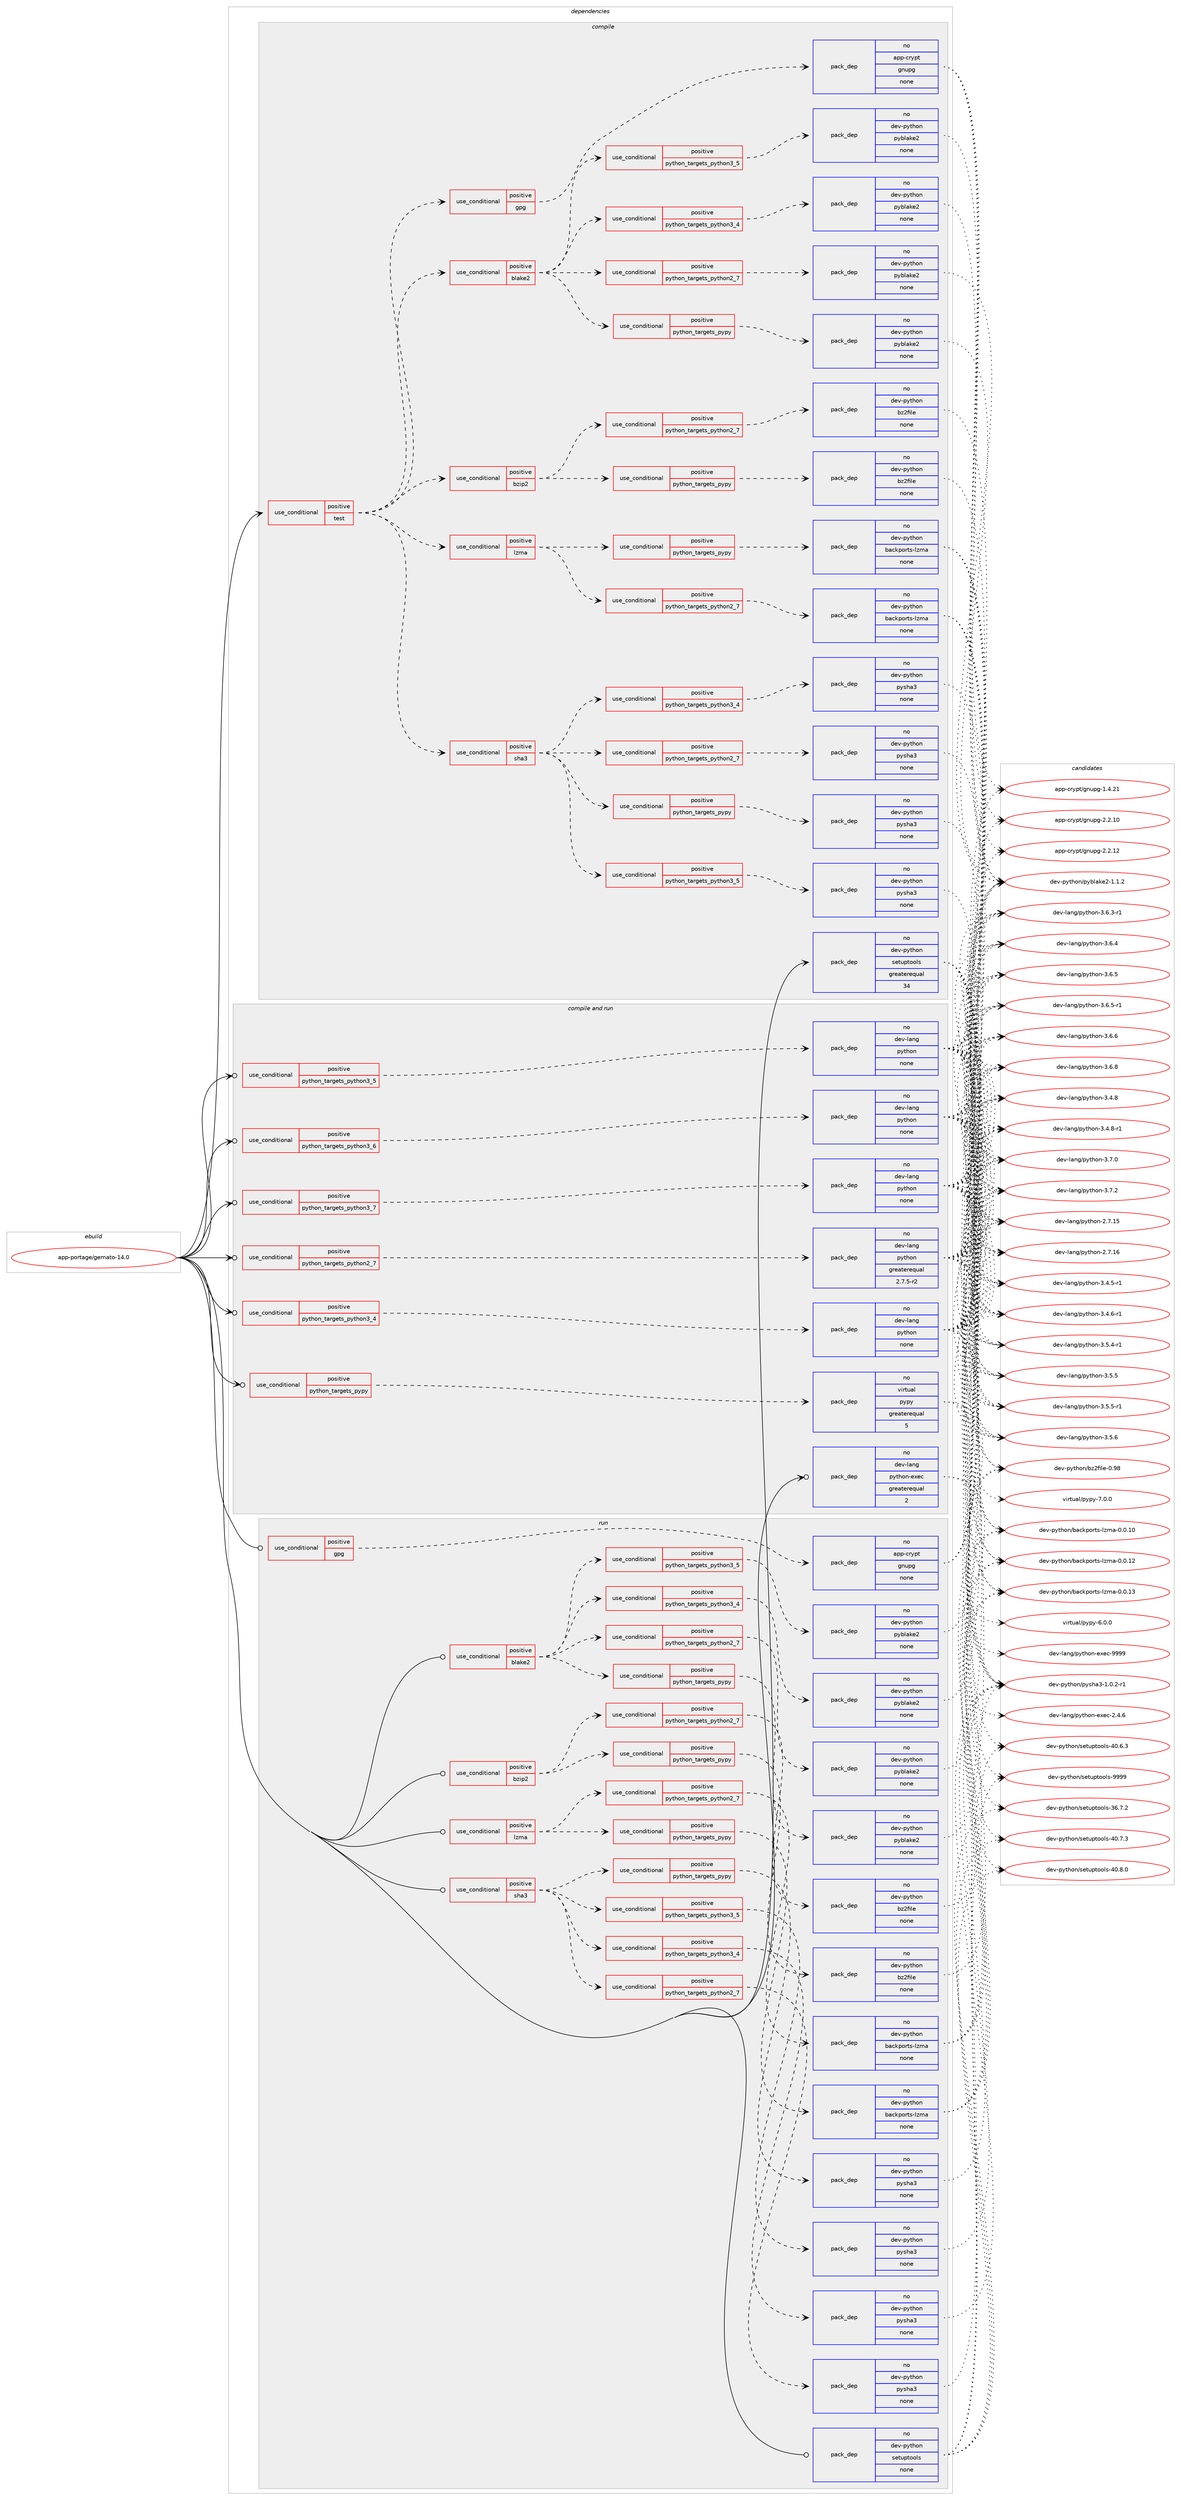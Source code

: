 digraph prolog {

# *************
# Graph options
# *************

newrank=true;
concentrate=true;
compound=true;
graph [rankdir=LR,fontname=Helvetica,fontsize=10,ranksep=1.5];#, ranksep=2.5, nodesep=0.2];
edge  [arrowhead=vee];
node  [fontname=Helvetica,fontsize=10];

# **********
# The ebuild
# **********

subgraph cluster_leftcol {
color=gray;
rank=same;
label=<<i>ebuild</i>>;
id [label="app-portage/gemato-14.0", color=red, width=4, href="../app-portage/gemato-14.0.svg"];
}

# ****************
# The dependencies
# ****************

subgraph cluster_midcol {
color=gray;
label=<<i>dependencies</i>>;
subgraph cluster_compile {
fillcolor="#eeeeee";
style=filled;
label=<<i>compile</i>>;
subgraph cond354696 {
dependency1305575 [label=<<TABLE BORDER="0" CELLBORDER="1" CELLSPACING="0" CELLPADDING="4"><TR><TD ROWSPAN="3" CELLPADDING="10">use_conditional</TD></TR><TR><TD>positive</TD></TR><TR><TD>test</TD></TR></TABLE>>, shape=none, color=red];
subgraph cond354697 {
dependency1305576 [label=<<TABLE BORDER="0" CELLBORDER="1" CELLSPACING="0" CELLPADDING="4"><TR><TD ROWSPAN="3" CELLPADDING="10">use_conditional</TD></TR><TR><TD>positive</TD></TR><TR><TD>blake2</TD></TR></TABLE>>, shape=none, color=red];
subgraph cond354698 {
dependency1305577 [label=<<TABLE BORDER="0" CELLBORDER="1" CELLSPACING="0" CELLPADDING="4"><TR><TD ROWSPAN="3" CELLPADDING="10">use_conditional</TD></TR><TR><TD>positive</TD></TR><TR><TD>python_targets_pypy</TD></TR></TABLE>>, shape=none, color=red];
subgraph pack930495 {
dependency1305578 [label=<<TABLE BORDER="0" CELLBORDER="1" CELLSPACING="0" CELLPADDING="4" WIDTH="220"><TR><TD ROWSPAN="6" CELLPADDING="30">pack_dep</TD></TR><TR><TD WIDTH="110">no</TD></TR><TR><TD>dev-python</TD></TR><TR><TD>pyblake2</TD></TR><TR><TD>none</TD></TR><TR><TD></TD></TR></TABLE>>, shape=none, color=blue];
}
dependency1305577:e -> dependency1305578:w [weight=20,style="dashed",arrowhead="vee"];
}
dependency1305576:e -> dependency1305577:w [weight=20,style="dashed",arrowhead="vee"];
subgraph cond354699 {
dependency1305579 [label=<<TABLE BORDER="0" CELLBORDER="1" CELLSPACING="0" CELLPADDING="4"><TR><TD ROWSPAN="3" CELLPADDING="10">use_conditional</TD></TR><TR><TD>positive</TD></TR><TR><TD>python_targets_python2_7</TD></TR></TABLE>>, shape=none, color=red];
subgraph pack930496 {
dependency1305580 [label=<<TABLE BORDER="0" CELLBORDER="1" CELLSPACING="0" CELLPADDING="4" WIDTH="220"><TR><TD ROWSPAN="6" CELLPADDING="30">pack_dep</TD></TR><TR><TD WIDTH="110">no</TD></TR><TR><TD>dev-python</TD></TR><TR><TD>pyblake2</TD></TR><TR><TD>none</TD></TR><TR><TD></TD></TR></TABLE>>, shape=none, color=blue];
}
dependency1305579:e -> dependency1305580:w [weight=20,style="dashed",arrowhead="vee"];
}
dependency1305576:e -> dependency1305579:w [weight=20,style="dashed",arrowhead="vee"];
subgraph cond354700 {
dependency1305581 [label=<<TABLE BORDER="0" CELLBORDER="1" CELLSPACING="0" CELLPADDING="4"><TR><TD ROWSPAN="3" CELLPADDING="10">use_conditional</TD></TR><TR><TD>positive</TD></TR><TR><TD>python_targets_python3_4</TD></TR></TABLE>>, shape=none, color=red];
subgraph pack930497 {
dependency1305582 [label=<<TABLE BORDER="0" CELLBORDER="1" CELLSPACING="0" CELLPADDING="4" WIDTH="220"><TR><TD ROWSPAN="6" CELLPADDING="30">pack_dep</TD></TR><TR><TD WIDTH="110">no</TD></TR><TR><TD>dev-python</TD></TR><TR><TD>pyblake2</TD></TR><TR><TD>none</TD></TR><TR><TD></TD></TR></TABLE>>, shape=none, color=blue];
}
dependency1305581:e -> dependency1305582:w [weight=20,style="dashed",arrowhead="vee"];
}
dependency1305576:e -> dependency1305581:w [weight=20,style="dashed",arrowhead="vee"];
subgraph cond354701 {
dependency1305583 [label=<<TABLE BORDER="0" CELLBORDER="1" CELLSPACING="0" CELLPADDING="4"><TR><TD ROWSPAN="3" CELLPADDING="10">use_conditional</TD></TR><TR><TD>positive</TD></TR><TR><TD>python_targets_python3_5</TD></TR></TABLE>>, shape=none, color=red];
subgraph pack930498 {
dependency1305584 [label=<<TABLE BORDER="0" CELLBORDER="1" CELLSPACING="0" CELLPADDING="4" WIDTH="220"><TR><TD ROWSPAN="6" CELLPADDING="30">pack_dep</TD></TR><TR><TD WIDTH="110">no</TD></TR><TR><TD>dev-python</TD></TR><TR><TD>pyblake2</TD></TR><TR><TD>none</TD></TR><TR><TD></TD></TR></TABLE>>, shape=none, color=blue];
}
dependency1305583:e -> dependency1305584:w [weight=20,style="dashed",arrowhead="vee"];
}
dependency1305576:e -> dependency1305583:w [weight=20,style="dashed",arrowhead="vee"];
}
dependency1305575:e -> dependency1305576:w [weight=20,style="dashed",arrowhead="vee"];
subgraph cond354702 {
dependency1305585 [label=<<TABLE BORDER="0" CELLBORDER="1" CELLSPACING="0" CELLPADDING="4"><TR><TD ROWSPAN="3" CELLPADDING="10">use_conditional</TD></TR><TR><TD>positive</TD></TR><TR><TD>bzip2</TD></TR></TABLE>>, shape=none, color=red];
subgraph cond354703 {
dependency1305586 [label=<<TABLE BORDER="0" CELLBORDER="1" CELLSPACING="0" CELLPADDING="4"><TR><TD ROWSPAN="3" CELLPADDING="10">use_conditional</TD></TR><TR><TD>positive</TD></TR><TR><TD>python_targets_pypy</TD></TR></TABLE>>, shape=none, color=red];
subgraph pack930499 {
dependency1305587 [label=<<TABLE BORDER="0" CELLBORDER="1" CELLSPACING="0" CELLPADDING="4" WIDTH="220"><TR><TD ROWSPAN="6" CELLPADDING="30">pack_dep</TD></TR><TR><TD WIDTH="110">no</TD></TR><TR><TD>dev-python</TD></TR><TR><TD>bz2file</TD></TR><TR><TD>none</TD></TR><TR><TD></TD></TR></TABLE>>, shape=none, color=blue];
}
dependency1305586:e -> dependency1305587:w [weight=20,style="dashed",arrowhead="vee"];
}
dependency1305585:e -> dependency1305586:w [weight=20,style="dashed",arrowhead="vee"];
subgraph cond354704 {
dependency1305588 [label=<<TABLE BORDER="0" CELLBORDER="1" CELLSPACING="0" CELLPADDING="4"><TR><TD ROWSPAN="3" CELLPADDING="10">use_conditional</TD></TR><TR><TD>positive</TD></TR><TR><TD>python_targets_python2_7</TD></TR></TABLE>>, shape=none, color=red];
subgraph pack930500 {
dependency1305589 [label=<<TABLE BORDER="0" CELLBORDER="1" CELLSPACING="0" CELLPADDING="4" WIDTH="220"><TR><TD ROWSPAN="6" CELLPADDING="30">pack_dep</TD></TR><TR><TD WIDTH="110">no</TD></TR><TR><TD>dev-python</TD></TR><TR><TD>bz2file</TD></TR><TR><TD>none</TD></TR><TR><TD></TD></TR></TABLE>>, shape=none, color=blue];
}
dependency1305588:e -> dependency1305589:w [weight=20,style="dashed",arrowhead="vee"];
}
dependency1305585:e -> dependency1305588:w [weight=20,style="dashed",arrowhead="vee"];
}
dependency1305575:e -> dependency1305585:w [weight=20,style="dashed",arrowhead="vee"];
subgraph cond354705 {
dependency1305590 [label=<<TABLE BORDER="0" CELLBORDER="1" CELLSPACING="0" CELLPADDING="4"><TR><TD ROWSPAN="3" CELLPADDING="10">use_conditional</TD></TR><TR><TD>positive</TD></TR><TR><TD>gpg</TD></TR></TABLE>>, shape=none, color=red];
subgraph pack930501 {
dependency1305591 [label=<<TABLE BORDER="0" CELLBORDER="1" CELLSPACING="0" CELLPADDING="4" WIDTH="220"><TR><TD ROWSPAN="6" CELLPADDING="30">pack_dep</TD></TR><TR><TD WIDTH="110">no</TD></TR><TR><TD>app-crypt</TD></TR><TR><TD>gnupg</TD></TR><TR><TD>none</TD></TR><TR><TD></TD></TR></TABLE>>, shape=none, color=blue];
}
dependency1305590:e -> dependency1305591:w [weight=20,style="dashed",arrowhead="vee"];
}
dependency1305575:e -> dependency1305590:w [weight=20,style="dashed",arrowhead="vee"];
subgraph cond354706 {
dependency1305592 [label=<<TABLE BORDER="0" CELLBORDER="1" CELLSPACING="0" CELLPADDING="4"><TR><TD ROWSPAN="3" CELLPADDING="10">use_conditional</TD></TR><TR><TD>positive</TD></TR><TR><TD>lzma</TD></TR></TABLE>>, shape=none, color=red];
subgraph cond354707 {
dependency1305593 [label=<<TABLE BORDER="0" CELLBORDER="1" CELLSPACING="0" CELLPADDING="4"><TR><TD ROWSPAN="3" CELLPADDING="10">use_conditional</TD></TR><TR><TD>positive</TD></TR><TR><TD>python_targets_pypy</TD></TR></TABLE>>, shape=none, color=red];
subgraph pack930502 {
dependency1305594 [label=<<TABLE BORDER="0" CELLBORDER="1" CELLSPACING="0" CELLPADDING="4" WIDTH="220"><TR><TD ROWSPAN="6" CELLPADDING="30">pack_dep</TD></TR><TR><TD WIDTH="110">no</TD></TR><TR><TD>dev-python</TD></TR><TR><TD>backports-lzma</TD></TR><TR><TD>none</TD></TR><TR><TD></TD></TR></TABLE>>, shape=none, color=blue];
}
dependency1305593:e -> dependency1305594:w [weight=20,style="dashed",arrowhead="vee"];
}
dependency1305592:e -> dependency1305593:w [weight=20,style="dashed",arrowhead="vee"];
subgraph cond354708 {
dependency1305595 [label=<<TABLE BORDER="0" CELLBORDER="1" CELLSPACING="0" CELLPADDING="4"><TR><TD ROWSPAN="3" CELLPADDING="10">use_conditional</TD></TR><TR><TD>positive</TD></TR><TR><TD>python_targets_python2_7</TD></TR></TABLE>>, shape=none, color=red];
subgraph pack930503 {
dependency1305596 [label=<<TABLE BORDER="0" CELLBORDER="1" CELLSPACING="0" CELLPADDING="4" WIDTH="220"><TR><TD ROWSPAN="6" CELLPADDING="30">pack_dep</TD></TR><TR><TD WIDTH="110">no</TD></TR><TR><TD>dev-python</TD></TR><TR><TD>backports-lzma</TD></TR><TR><TD>none</TD></TR><TR><TD></TD></TR></TABLE>>, shape=none, color=blue];
}
dependency1305595:e -> dependency1305596:w [weight=20,style="dashed",arrowhead="vee"];
}
dependency1305592:e -> dependency1305595:w [weight=20,style="dashed",arrowhead="vee"];
}
dependency1305575:e -> dependency1305592:w [weight=20,style="dashed",arrowhead="vee"];
subgraph cond354709 {
dependency1305597 [label=<<TABLE BORDER="0" CELLBORDER="1" CELLSPACING="0" CELLPADDING="4"><TR><TD ROWSPAN="3" CELLPADDING="10">use_conditional</TD></TR><TR><TD>positive</TD></TR><TR><TD>sha3</TD></TR></TABLE>>, shape=none, color=red];
subgraph cond354710 {
dependency1305598 [label=<<TABLE BORDER="0" CELLBORDER="1" CELLSPACING="0" CELLPADDING="4"><TR><TD ROWSPAN="3" CELLPADDING="10">use_conditional</TD></TR><TR><TD>positive</TD></TR><TR><TD>python_targets_pypy</TD></TR></TABLE>>, shape=none, color=red];
subgraph pack930504 {
dependency1305599 [label=<<TABLE BORDER="0" CELLBORDER="1" CELLSPACING="0" CELLPADDING="4" WIDTH="220"><TR><TD ROWSPAN="6" CELLPADDING="30">pack_dep</TD></TR><TR><TD WIDTH="110">no</TD></TR><TR><TD>dev-python</TD></TR><TR><TD>pysha3</TD></TR><TR><TD>none</TD></TR><TR><TD></TD></TR></TABLE>>, shape=none, color=blue];
}
dependency1305598:e -> dependency1305599:w [weight=20,style="dashed",arrowhead="vee"];
}
dependency1305597:e -> dependency1305598:w [weight=20,style="dashed",arrowhead="vee"];
subgraph cond354711 {
dependency1305600 [label=<<TABLE BORDER="0" CELLBORDER="1" CELLSPACING="0" CELLPADDING="4"><TR><TD ROWSPAN="3" CELLPADDING="10">use_conditional</TD></TR><TR><TD>positive</TD></TR><TR><TD>python_targets_python2_7</TD></TR></TABLE>>, shape=none, color=red];
subgraph pack930505 {
dependency1305601 [label=<<TABLE BORDER="0" CELLBORDER="1" CELLSPACING="0" CELLPADDING="4" WIDTH="220"><TR><TD ROWSPAN="6" CELLPADDING="30">pack_dep</TD></TR><TR><TD WIDTH="110">no</TD></TR><TR><TD>dev-python</TD></TR><TR><TD>pysha3</TD></TR><TR><TD>none</TD></TR><TR><TD></TD></TR></TABLE>>, shape=none, color=blue];
}
dependency1305600:e -> dependency1305601:w [weight=20,style="dashed",arrowhead="vee"];
}
dependency1305597:e -> dependency1305600:w [weight=20,style="dashed",arrowhead="vee"];
subgraph cond354712 {
dependency1305602 [label=<<TABLE BORDER="0" CELLBORDER="1" CELLSPACING="0" CELLPADDING="4"><TR><TD ROWSPAN="3" CELLPADDING="10">use_conditional</TD></TR><TR><TD>positive</TD></TR><TR><TD>python_targets_python3_4</TD></TR></TABLE>>, shape=none, color=red];
subgraph pack930506 {
dependency1305603 [label=<<TABLE BORDER="0" CELLBORDER="1" CELLSPACING="0" CELLPADDING="4" WIDTH="220"><TR><TD ROWSPAN="6" CELLPADDING="30">pack_dep</TD></TR><TR><TD WIDTH="110">no</TD></TR><TR><TD>dev-python</TD></TR><TR><TD>pysha3</TD></TR><TR><TD>none</TD></TR><TR><TD></TD></TR></TABLE>>, shape=none, color=blue];
}
dependency1305602:e -> dependency1305603:w [weight=20,style="dashed",arrowhead="vee"];
}
dependency1305597:e -> dependency1305602:w [weight=20,style="dashed",arrowhead="vee"];
subgraph cond354713 {
dependency1305604 [label=<<TABLE BORDER="0" CELLBORDER="1" CELLSPACING="0" CELLPADDING="4"><TR><TD ROWSPAN="3" CELLPADDING="10">use_conditional</TD></TR><TR><TD>positive</TD></TR><TR><TD>python_targets_python3_5</TD></TR></TABLE>>, shape=none, color=red];
subgraph pack930507 {
dependency1305605 [label=<<TABLE BORDER="0" CELLBORDER="1" CELLSPACING="0" CELLPADDING="4" WIDTH="220"><TR><TD ROWSPAN="6" CELLPADDING="30">pack_dep</TD></TR><TR><TD WIDTH="110">no</TD></TR><TR><TD>dev-python</TD></TR><TR><TD>pysha3</TD></TR><TR><TD>none</TD></TR><TR><TD></TD></TR></TABLE>>, shape=none, color=blue];
}
dependency1305604:e -> dependency1305605:w [weight=20,style="dashed",arrowhead="vee"];
}
dependency1305597:e -> dependency1305604:w [weight=20,style="dashed",arrowhead="vee"];
}
dependency1305575:e -> dependency1305597:w [weight=20,style="dashed",arrowhead="vee"];
}
id:e -> dependency1305575:w [weight=20,style="solid",arrowhead="vee"];
subgraph pack930508 {
dependency1305606 [label=<<TABLE BORDER="0" CELLBORDER="1" CELLSPACING="0" CELLPADDING="4" WIDTH="220"><TR><TD ROWSPAN="6" CELLPADDING="30">pack_dep</TD></TR><TR><TD WIDTH="110">no</TD></TR><TR><TD>dev-python</TD></TR><TR><TD>setuptools</TD></TR><TR><TD>greaterequal</TD></TR><TR><TD>34</TD></TR></TABLE>>, shape=none, color=blue];
}
id:e -> dependency1305606:w [weight=20,style="solid",arrowhead="vee"];
}
subgraph cluster_compileandrun {
fillcolor="#eeeeee";
style=filled;
label=<<i>compile and run</i>>;
subgraph cond354714 {
dependency1305607 [label=<<TABLE BORDER="0" CELLBORDER="1" CELLSPACING="0" CELLPADDING="4"><TR><TD ROWSPAN="3" CELLPADDING="10">use_conditional</TD></TR><TR><TD>positive</TD></TR><TR><TD>python_targets_pypy</TD></TR></TABLE>>, shape=none, color=red];
subgraph pack930509 {
dependency1305608 [label=<<TABLE BORDER="0" CELLBORDER="1" CELLSPACING="0" CELLPADDING="4" WIDTH="220"><TR><TD ROWSPAN="6" CELLPADDING="30">pack_dep</TD></TR><TR><TD WIDTH="110">no</TD></TR><TR><TD>virtual</TD></TR><TR><TD>pypy</TD></TR><TR><TD>greaterequal</TD></TR><TR><TD>5</TD></TR></TABLE>>, shape=none, color=blue];
}
dependency1305607:e -> dependency1305608:w [weight=20,style="dashed",arrowhead="vee"];
}
id:e -> dependency1305607:w [weight=20,style="solid",arrowhead="odotvee"];
subgraph cond354715 {
dependency1305609 [label=<<TABLE BORDER="0" CELLBORDER="1" CELLSPACING="0" CELLPADDING="4"><TR><TD ROWSPAN="3" CELLPADDING="10">use_conditional</TD></TR><TR><TD>positive</TD></TR><TR><TD>python_targets_python2_7</TD></TR></TABLE>>, shape=none, color=red];
subgraph pack930510 {
dependency1305610 [label=<<TABLE BORDER="0" CELLBORDER="1" CELLSPACING="0" CELLPADDING="4" WIDTH="220"><TR><TD ROWSPAN="6" CELLPADDING="30">pack_dep</TD></TR><TR><TD WIDTH="110">no</TD></TR><TR><TD>dev-lang</TD></TR><TR><TD>python</TD></TR><TR><TD>greaterequal</TD></TR><TR><TD>2.7.5-r2</TD></TR></TABLE>>, shape=none, color=blue];
}
dependency1305609:e -> dependency1305610:w [weight=20,style="dashed",arrowhead="vee"];
}
id:e -> dependency1305609:w [weight=20,style="solid",arrowhead="odotvee"];
subgraph cond354716 {
dependency1305611 [label=<<TABLE BORDER="0" CELLBORDER="1" CELLSPACING="0" CELLPADDING="4"><TR><TD ROWSPAN="3" CELLPADDING="10">use_conditional</TD></TR><TR><TD>positive</TD></TR><TR><TD>python_targets_python3_4</TD></TR></TABLE>>, shape=none, color=red];
subgraph pack930511 {
dependency1305612 [label=<<TABLE BORDER="0" CELLBORDER="1" CELLSPACING="0" CELLPADDING="4" WIDTH="220"><TR><TD ROWSPAN="6" CELLPADDING="30">pack_dep</TD></TR><TR><TD WIDTH="110">no</TD></TR><TR><TD>dev-lang</TD></TR><TR><TD>python</TD></TR><TR><TD>none</TD></TR><TR><TD></TD></TR></TABLE>>, shape=none, color=blue];
}
dependency1305611:e -> dependency1305612:w [weight=20,style="dashed",arrowhead="vee"];
}
id:e -> dependency1305611:w [weight=20,style="solid",arrowhead="odotvee"];
subgraph cond354717 {
dependency1305613 [label=<<TABLE BORDER="0" CELLBORDER="1" CELLSPACING="0" CELLPADDING="4"><TR><TD ROWSPAN="3" CELLPADDING="10">use_conditional</TD></TR><TR><TD>positive</TD></TR><TR><TD>python_targets_python3_5</TD></TR></TABLE>>, shape=none, color=red];
subgraph pack930512 {
dependency1305614 [label=<<TABLE BORDER="0" CELLBORDER="1" CELLSPACING="0" CELLPADDING="4" WIDTH="220"><TR><TD ROWSPAN="6" CELLPADDING="30">pack_dep</TD></TR><TR><TD WIDTH="110">no</TD></TR><TR><TD>dev-lang</TD></TR><TR><TD>python</TD></TR><TR><TD>none</TD></TR><TR><TD></TD></TR></TABLE>>, shape=none, color=blue];
}
dependency1305613:e -> dependency1305614:w [weight=20,style="dashed",arrowhead="vee"];
}
id:e -> dependency1305613:w [weight=20,style="solid",arrowhead="odotvee"];
subgraph cond354718 {
dependency1305615 [label=<<TABLE BORDER="0" CELLBORDER="1" CELLSPACING="0" CELLPADDING="4"><TR><TD ROWSPAN="3" CELLPADDING="10">use_conditional</TD></TR><TR><TD>positive</TD></TR><TR><TD>python_targets_python3_6</TD></TR></TABLE>>, shape=none, color=red];
subgraph pack930513 {
dependency1305616 [label=<<TABLE BORDER="0" CELLBORDER="1" CELLSPACING="0" CELLPADDING="4" WIDTH="220"><TR><TD ROWSPAN="6" CELLPADDING="30">pack_dep</TD></TR><TR><TD WIDTH="110">no</TD></TR><TR><TD>dev-lang</TD></TR><TR><TD>python</TD></TR><TR><TD>none</TD></TR><TR><TD></TD></TR></TABLE>>, shape=none, color=blue];
}
dependency1305615:e -> dependency1305616:w [weight=20,style="dashed",arrowhead="vee"];
}
id:e -> dependency1305615:w [weight=20,style="solid",arrowhead="odotvee"];
subgraph cond354719 {
dependency1305617 [label=<<TABLE BORDER="0" CELLBORDER="1" CELLSPACING="0" CELLPADDING="4"><TR><TD ROWSPAN="3" CELLPADDING="10">use_conditional</TD></TR><TR><TD>positive</TD></TR><TR><TD>python_targets_python3_7</TD></TR></TABLE>>, shape=none, color=red];
subgraph pack930514 {
dependency1305618 [label=<<TABLE BORDER="0" CELLBORDER="1" CELLSPACING="0" CELLPADDING="4" WIDTH="220"><TR><TD ROWSPAN="6" CELLPADDING="30">pack_dep</TD></TR><TR><TD WIDTH="110">no</TD></TR><TR><TD>dev-lang</TD></TR><TR><TD>python</TD></TR><TR><TD>none</TD></TR><TR><TD></TD></TR></TABLE>>, shape=none, color=blue];
}
dependency1305617:e -> dependency1305618:w [weight=20,style="dashed",arrowhead="vee"];
}
id:e -> dependency1305617:w [weight=20,style="solid",arrowhead="odotvee"];
subgraph pack930515 {
dependency1305619 [label=<<TABLE BORDER="0" CELLBORDER="1" CELLSPACING="0" CELLPADDING="4" WIDTH="220"><TR><TD ROWSPAN="6" CELLPADDING="30">pack_dep</TD></TR><TR><TD WIDTH="110">no</TD></TR><TR><TD>dev-lang</TD></TR><TR><TD>python-exec</TD></TR><TR><TD>greaterequal</TD></TR><TR><TD>2</TD></TR></TABLE>>, shape=none, color=blue];
}
id:e -> dependency1305619:w [weight=20,style="solid",arrowhead="odotvee"];
}
subgraph cluster_run {
fillcolor="#eeeeee";
style=filled;
label=<<i>run</i>>;
subgraph cond354720 {
dependency1305620 [label=<<TABLE BORDER="0" CELLBORDER="1" CELLSPACING="0" CELLPADDING="4"><TR><TD ROWSPAN="3" CELLPADDING="10">use_conditional</TD></TR><TR><TD>positive</TD></TR><TR><TD>blake2</TD></TR></TABLE>>, shape=none, color=red];
subgraph cond354721 {
dependency1305621 [label=<<TABLE BORDER="0" CELLBORDER="1" CELLSPACING="0" CELLPADDING="4"><TR><TD ROWSPAN="3" CELLPADDING="10">use_conditional</TD></TR><TR><TD>positive</TD></TR><TR><TD>python_targets_pypy</TD></TR></TABLE>>, shape=none, color=red];
subgraph pack930516 {
dependency1305622 [label=<<TABLE BORDER="0" CELLBORDER="1" CELLSPACING="0" CELLPADDING="4" WIDTH="220"><TR><TD ROWSPAN="6" CELLPADDING="30">pack_dep</TD></TR><TR><TD WIDTH="110">no</TD></TR><TR><TD>dev-python</TD></TR><TR><TD>pyblake2</TD></TR><TR><TD>none</TD></TR><TR><TD></TD></TR></TABLE>>, shape=none, color=blue];
}
dependency1305621:e -> dependency1305622:w [weight=20,style="dashed",arrowhead="vee"];
}
dependency1305620:e -> dependency1305621:w [weight=20,style="dashed",arrowhead="vee"];
subgraph cond354722 {
dependency1305623 [label=<<TABLE BORDER="0" CELLBORDER="1" CELLSPACING="0" CELLPADDING="4"><TR><TD ROWSPAN="3" CELLPADDING="10">use_conditional</TD></TR><TR><TD>positive</TD></TR><TR><TD>python_targets_python2_7</TD></TR></TABLE>>, shape=none, color=red];
subgraph pack930517 {
dependency1305624 [label=<<TABLE BORDER="0" CELLBORDER="1" CELLSPACING="0" CELLPADDING="4" WIDTH="220"><TR><TD ROWSPAN="6" CELLPADDING="30">pack_dep</TD></TR><TR><TD WIDTH="110">no</TD></TR><TR><TD>dev-python</TD></TR><TR><TD>pyblake2</TD></TR><TR><TD>none</TD></TR><TR><TD></TD></TR></TABLE>>, shape=none, color=blue];
}
dependency1305623:e -> dependency1305624:w [weight=20,style="dashed",arrowhead="vee"];
}
dependency1305620:e -> dependency1305623:w [weight=20,style="dashed",arrowhead="vee"];
subgraph cond354723 {
dependency1305625 [label=<<TABLE BORDER="0" CELLBORDER="1" CELLSPACING="0" CELLPADDING="4"><TR><TD ROWSPAN="3" CELLPADDING="10">use_conditional</TD></TR><TR><TD>positive</TD></TR><TR><TD>python_targets_python3_4</TD></TR></TABLE>>, shape=none, color=red];
subgraph pack930518 {
dependency1305626 [label=<<TABLE BORDER="0" CELLBORDER="1" CELLSPACING="0" CELLPADDING="4" WIDTH="220"><TR><TD ROWSPAN="6" CELLPADDING="30">pack_dep</TD></TR><TR><TD WIDTH="110">no</TD></TR><TR><TD>dev-python</TD></TR><TR><TD>pyblake2</TD></TR><TR><TD>none</TD></TR><TR><TD></TD></TR></TABLE>>, shape=none, color=blue];
}
dependency1305625:e -> dependency1305626:w [weight=20,style="dashed",arrowhead="vee"];
}
dependency1305620:e -> dependency1305625:w [weight=20,style="dashed",arrowhead="vee"];
subgraph cond354724 {
dependency1305627 [label=<<TABLE BORDER="0" CELLBORDER="1" CELLSPACING="0" CELLPADDING="4"><TR><TD ROWSPAN="3" CELLPADDING="10">use_conditional</TD></TR><TR><TD>positive</TD></TR><TR><TD>python_targets_python3_5</TD></TR></TABLE>>, shape=none, color=red];
subgraph pack930519 {
dependency1305628 [label=<<TABLE BORDER="0" CELLBORDER="1" CELLSPACING="0" CELLPADDING="4" WIDTH="220"><TR><TD ROWSPAN="6" CELLPADDING="30">pack_dep</TD></TR><TR><TD WIDTH="110">no</TD></TR><TR><TD>dev-python</TD></TR><TR><TD>pyblake2</TD></TR><TR><TD>none</TD></TR><TR><TD></TD></TR></TABLE>>, shape=none, color=blue];
}
dependency1305627:e -> dependency1305628:w [weight=20,style="dashed",arrowhead="vee"];
}
dependency1305620:e -> dependency1305627:w [weight=20,style="dashed",arrowhead="vee"];
}
id:e -> dependency1305620:w [weight=20,style="solid",arrowhead="odot"];
subgraph cond354725 {
dependency1305629 [label=<<TABLE BORDER="0" CELLBORDER="1" CELLSPACING="0" CELLPADDING="4"><TR><TD ROWSPAN="3" CELLPADDING="10">use_conditional</TD></TR><TR><TD>positive</TD></TR><TR><TD>bzip2</TD></TR></TABLE>>, shape=none, color=red];
subgraph cond354726 {
dependency1305630 [label=<<TABLE BORDER="0" CELLBORDER="1" CELLSPACING="0" CELLPADDING="4"><TR><TD ROWSPAN="3" CELLPADDING="10">use_conditional</TD></TR><TR><TD>positive</TD></TR><TR><TD>python_targets_pypy</TD></TR></TABLE>>, shape=none, color=red];
subgraph pack930520 {
dependency1305631 [label=<<TABLE BORDER="0" CELLBORDER="1" CELLSPACING="0" CELLPADDING="4" WIDTH="220"><TR><TD ROWSPAN="6" CELLPADDING="30">pack_dep</TD></TR><TR><TD WIDTH="110">no</TD></TR><TR><TD>dev-python</TD></TR><TR><TD>bz2file</TD></TR><TR><TD>none</TD></TR><TR><TD></TD></TR></TABLE>>, shape=none, color=blue];
}
dependency1305630:e -> dependency1305631:w [weight=20,style="dashed",arrowhead="vee"];
}
dependency1305629:e -> dependency1305630:w [weight=20,style="dashed",arrowhead="vee"];
subgraph cond354727 {
dependency1305632 [label=<<TABLE BORDER="0" CELLBORDER="1" CELLSPACING="0" CELLPADDING="4"><TR><TD ROWSPAN="3" CELLPADDING="10">use_conditional</TD></TR><TR><TD>positive</TD></TR><TR><TD>python_targets_python2_7</TD></TR></TABLE>>, shape=none, color=red];
subgraph pack930521 {
dependency1305633 [label=<<TABLE BORDER="0" CELLBORDER="1" CELLSPACING="0" CELLPADDING="4" WIDTH="220"><TR><TD ROWSPAN="6" CELLPADDING="30">pack_dep</TD></TR><TR><TD WIDTH="110">no</TD></TR><TR><TD>dev-python</TD></TR><TR><TD>bz2file</TD></TR><TR><TD>none</TD></TR><TR><TD></TD></TR></TABLE>>, shape=none, color=blue];
}
dependency1305632:e -> dependency1305633:w [weight=20,style="dashed",arrowhead="vee"];
}
dependency1305629:e -> dependency1305632:w [weight=20,style="dashed",arrowhead="vee"];
}
id:e -> dependency1305629:w [weight=20,style="solid",arrowhead="odot"];
subgraph cond354728 {
dependency1305634 [label=<<TABLE BORDER="0" CELLBORDER="1" CELLSPACING="0" CELLPADDING="4"><TR><TD ROWSPAN="3" CELLPADDING="10">use_conditional</TD></TR><TR><TD>positive</TD></TR><TR><TD>gpg</TD></TR></TABLE>>, shape=none, color=red];
subgraph pack930522 {
dependency1305635 [label=<<TABLE BORDER="0" CELLBORDER="1" CELLSPACING="0" CELLPADDING="4" WIDTH="220"><TR><TD ROWSPAN="6" CELLPADDING="30">pack_dep</TD></TR><TR><TD WIDTH="110">no</TD></TR><TR><TD>app-crypt</TD></TR><TR><TD>gnupg</TD></TR><TR><TD>none</TD></TR><TR><TD></TD></TR></TABLE>>, shape=none, color=blue];
}
dependency1305634:e -> dependency1305635:w [weight=20,style="dashed",arrowhead="vee"];
}
id:e -> dependency1305634:w [weight=20,style="solid",arrowhead="odot"];
subgraph cond354729 {
dependency1305636 [label=<<TABLE BORDER="0" CELLBORDER="1" CELLSPACING="0" CELLPADDING="4"><TR><TD ROWSPAN="3" CELLPADDING="10">use_conditional</TD></TR><TR><TD>positive</TD></TR><TR><TD>lzma</TD></TR></TABLE>>, shape=none, color=red];
subgraph cond354730 {
dependency1305637 [label=<<TABLE BORDER="0" CELLBORDER="1" CELLSPACING="0" CELLPADDING="4"><TR><TD ROWSPAN="3" CELLPADDING="10">use_conditional</TD></TR><TR><TD>positive</TD></TR><TR><TD>python_targets_pypy</TD></TR></TABLE>>, shape=none, color=red];
subgraph pack930523 {
dependency1305638 [label=<<TABLE BORDER="0" CELLBORDER="1" CELLSPACING="0" CELLPADDING="4" WIDTH="220"><TR><TD ROWSPAN="6" CELLPADDING="30">pack_dep</TD></TR><TR><TD WIDTH="110">no</TD></TR><TR><TD>dev-python</TD></TR><TR><TD>backports-lzma</TD></TR><TR><TD>none</TD></TR><TR><TD></TD></TR></TABLE>>, shape=none, color=blue];
}
dependency1305637:e -> dependency1305638:w [weight=20,style="dashed",arrowhead="vee"];
}
dependency1305636:e -> dependency1305637:w [weight=20,style="dashed",arrowhead="vee"];
subgraph cond354731 {
dependency1305639 [label=<<TABLE BORDER="0" CELLBORDER="1" CELLSPACING="0" CELLPADDING="4"><TR><TD ROWSPAN="3" CELLPADDING="10">use_conditional</TD></TR><TR><TD>positive</TD></TR><TR><TD>python_targets_python2_7</TD></TR></TABLE>>, shape=none, color=red];
subgraph pack930524 {
dependency1305640 [label=<<TABLE BORDER="0" CELLBORDER="1" CELLSPACING="0" CELLPADDING="4" WIDTH="220"><TR><TD ROWSPAN="6" CELLPADDING="30">pack_dep</TD></TR><TR><TD WIDTH="110">no</TD></TR><TR><TD>dev-python</TD></TR><TR><TD>backports-lzma</TD></TR><TR><TD>none</TD></TR><TR><TD></TD></TR></TABLE>>, shape=none, color=blue];
}
dependency1305639:e -> dependency1305640:w [weight=20,style="dashed",arrowhead="vee"];
}
dependency1305636:e -> dependency1305639:w [weight=20,style="dashed",arrowhead="vee"];
}
id:e -> dependency1305636:w [weight=20,style="solid",arrowhead="odot"];
subgraph cond354732 {
dependency1305641 [label=<<TABLE BORDER="0" CELLBORDER="1" CELLSPACING="0" CELLPADDING="4"><TR><TD ROWSPAN="3" CELLPADDING="10">use_conditional</TD></TR><TR><TD>positive</TD></TR><TR><TD>sha3</TD></TR></TABLE>>, shape=none, color=red];
subgraph cond354733 {
dependency1305642 [label=<<TABLE BORDER="0" CELLBORDER="1" CELLSPACING="0" CELLPADDING="4"><TR><TD ROWSPAN="3" CELLPADDING="10">use_conditional</TD></TR><TR><TD>positive</TD></TR><TR><TD>python_targets_pypy</TD></TR></TABLE>>, shape=none, color=red];
subgraph pack930525 {
dependency1305643 [label=<<TABLE BORDER="0" CELLBORDER="1" CELLSPACING="0" CELLPADDING="4" WIDTH="220"><TR><TD ROWSPAN="6" CELLPADDING="30">pack_dep</TD></TR><TR><TD WIDTH="110">no</TD></TR><TR><TD>dev-python</TD></TR><TR><TD>pysha3</TD></TR><TR><TD>none</TD></TR><TR><TD></TD></TR></TABLE>>, shape=none, color=blue];
}
dependency1305642:e -> dependency1305643:w [weight=20,style="dashed",arrowhead="vee"];
}
dependency1305641:e -> dependency1305642:w [weight=20,style="dashed",arrowhead="vee"];
subgraph cond354734 {
dependency1305644 [label=<<TABLE BORDER="0" CELLBORDER="1" CELLSPACING="0" CELLPADDING="4"><TR><TD ROWSPAN="3" CELLPADDING="10">use_conditional</TD></TR><TR><TD>positive</TD></TR><TR><TD>python_targets_python2_7</TD></TR></TABLE>>, shape=none, color=red];
subgraph pack930526 {
dependency1305645 [label=<<TABLE BORDER="0" CELLBORDER="1" CELLSPACING="0" CELLPADDING="4" WIDTH="220"><TR><TD ROWSPAN="6" CELLPADDING="30">pack_dep</TD></TR><TR><TD WIDTH="110">no</TD></TR><TR><TD>dev-python</TD></TR><TR><TD>pysha3</TD></TR><TR><TD>none</TD></TR><TR><TD></TD></TR></TABLE>>, shape=none, color=blue];
}
dependency1305644:e -> dependency1305645:w [weight=20,style="dashed",arrowhead="vee"];
}
dependency1305641:e -> dependency1305644:w [weight=20,style="dashed",arrowhead="vee"];
subgraph cond354735 {
dependency1305646 [label=<<TABLE BORDER="0" CELLBORDER="1" CELLSPACING="0" CELLPADDING="4"><TR><TD ROWSPAN="3" CELLPADDING="10">use_conditional</TD></TR><TR><TD>positive</TD></TR><TR><TD>python_targets_python3_4</TD></TR></TABLE>>, shape=none, color=red];
subgraph pack930527 {
dependency1305647 [label=<<TABLE BORDER="0" CELLBORDER="1" CELLSPACING="0" CELLPADDING="4" WIDTH="220"><TR><TD ROWSPAN="6" CELLPADDING="30">pack_dep</TD></TR><TR><TD WIDTH="110">no</TD></TR><TR><TD>dev-python</TD></TR><TR><TD>pysha3</TD></TR><TR><TD>none</TD></TR><TR><TD></TD></TR></TABLE>>, shape=none, color=blue];
}
dependency1305646:e -> dependency1305647:w [weight=20,style="dashed",arrowhead="vee"];
}
dependency1305641:e -> dependency1305646:w [weight=20,style="dashed",arrowhead="vee"];
subgraph cond354736 {
dependency1305648 [label=<<TABLE BORDER="0" CELLBORDER="1" CELLSPACING="0" CELLPADDING="4"><TR><TD ROWSPAN="3" CELLPADDING="10">use_conditional</TD></TR><TR><TD>positive</TD></TR><TR><TD>python_targets_python3_5</TD></TR></TABLE>>, shape=none, color=red];
subgraph pack930528 {
dependency1305649 [label=<<TABLE BORDER="0" CELLBORDER="1" CELLSPACING="0" CELLPADDING="4" WIDTH="220"><TR><TD ROWSPAN="6" CELLPADDING="30">pack_dep</TD></TR><TR><TD WIDTH="110">no</TD></TR><TR><TD>dev-python</TD></TR><TR><TD>pysha3</TD></TR><TR><TD>none</TD></TR><TR><TD></TD></TR></TABLE>>, shape=none, color=blue];
}
dependency1305648:e -> dependency1305649:w [weight=20,style="dashed",arrowhead="vee"];
}
dependency1305641:e -> dependency1305648:w [weight=20,style="dashed",arrowhead="vee"];
}
id:e -> dependency1305641:w [weight=20,style="solid",arrowhead="odot"];
subgraph pack930529 {
dependency1305650 [label=<<TABLE BORDER="0" CELLBORDER="1" CELLSPACING="0" CELLPADDING="4" WIDTH="220"><TR><TD ROWSPAN="6" CELLPADDING="30">pack_dep</TD></TR><TR><TD WIDTH="110">no</TD></TR><TR><TD>dev-python</TD></TR><TR><TD>setuptools</TD></TR><TR><TD>none</TD></TR><TR><TD></TD></TR></TABLE>>, shape=none, color=blue];
}
id:e -> dependency1305650:w [weight=20,style="solid",arrowhead="odot"];
}
}

# **************
# The candidates
# **************

subgraph cluster_choices {
rank=same;
color=gray;
label=<<i>candidates</i>>;

subgraph choice930495 {
color=black;
nodesep=1;
choice1001011184511212111610411111047112121981089710710150454946494650 [label="dev-python/pyblake2-1.1.2", color=red, width=4,href="../dev-python/pyblake2-1.1.2.svg"];
dependency1305578:e -> choice1001011184511212111610411111047112121981089710710150454946494650:w [style=dotted,weight="100"];
}
subgraph choice930496 {
color=black;
nodesep=1;
choice1001011184511212111610411111047112121981089710710150454946494650 [label="dev-python/pyblake2-1.1.2", color=red, width=4,href="../dev-python/pyblake2-1.1.2.svg"];
dependency1305580:e -> choice1001011184511212111610411111047112121981089710710150454946494650:w [style=dotted,weight="100"];
}
subgraph choice930497 {
color=black;
nodesep=1;
choice1001011184511212111610411111047112121981089710710150454946494650 [label="dev-python/pyblake2-1.1.2", color=red, width=4,href="../dev-python/pyblake2-1.1.2.svg"];
dependency1305582:e -> choice1001011184511212111610411111047112121981089710710150454946494650:w [style=dotted,weight="100"];
}
subgraph choice930498 {
color=black;
nodesep=1;
choice1001011184511212111610411111047112121981089710710150454946494650 [label="dev-python/pyblake2-1.1.2", color=red, width=4,href="../dev-python/pyblake2-1.1.2.svg"];
dependency1305584:e -> choice1001011184511212111610411111047112121981089710710150454946494650:w [style=dotted,weight="100"];
}
subgraph choice930499 {
color=black;
nodesep=1;
choice100101118451121211161041111104798122501021051081014548465756 [label="dev-python/bz2file-0.98", color=red, width=4,href="../dev-python/bz2file-0.98.svg"];
dependency1305587:e -> choice100101118451121211161041111104798122501021051081014548465756:w [style=dotted,weight="100"];
}
subgraph choice930500 {
color=black;
nodesep=1;
choice100101118451121211161041111104798122501021051081014548465756 [label="dev-python/bz2file-0.98", color=red, width=4,href="../dev-python/bz2file-0.98.svg"];
dependency1305589:e -> choice100101118451121211161041111104798122501021051081014548465756:w [style=dotted,weight="100"];
}
subgraph choice930501 {
color=black;
nodesep=1;
choice9711211245991141211121164710311011711210345494652465049 [label="app-crypt/gnupg-1.4.21", color=red, width=4,href="../app-crypt/gnupg-1.4.21.svg"];
choice9711211245991141211121164710311011711210345504650464948 [label="app-crypt/gnupg-2.2.10", color=red, width=4,href="../app-crypt/gnupg-2.2.10.svg"];
choice9711211245991141211121164710311011711210345504650464950 [label="app-crypt/gnupg-2.2.12", color=red, width=4,href="../app-crypt/gnupg-2.2.12.svg"];
dependency1305591:e -> choice9711211245991141211121164710311011711210345494652465049:w [style=dotted,weight="100"];
dependency1305591:e -> choice9711211245991141211121164710311011711210345504650464948:w [style=dotted,weight="100"];
dependency1305591:e -> choice9711211245991141211121164710311011711210345504650464950:w [style=dotted,weight="100"];
}
subgraph choice930502 {
color=black;
nodesep=1;
choice1001011184511212111610411111047989799107112111114116115451081221099745484648464948 [label="dev-python/backports-lzma-0.0.10", color=red, width=4,href="../dev-python/backports-lzma-0.0.10.svg"];
choice1001011184511212111610411111047989799107112111114116115451081221099745484648464950 [label="dev-python/backports-lzma-0.0.12", color=red, width=4,href="../dev-python/backports-lzma-0.0.12.svg"];
choice1001011184511212111610411111047989799107112111114116115451081221099745484648464951 [label="dev-python/backports-lzma-0.0.13", color=red, width=4,href="../dev-python/backports-lzma-0.0.13.svg"];
dependency1305594:e -> choice1001011184511212111610411111047989799107112111114116115451081221099745484648464948:w [style=dotted,weight="100"];
dependency1305594:e -> choice1001011184511212111610411111047989799107112111114116115451081221099745484648464950:w [style=dotted,weight="100"];
dependency1305594:e -> choice1001011184511212111610411111047989799107112111114116115451081221099745484648464951:w [style=dotted,weight="100"];
}
subgraph choice930503 {
color=black;
nodesep=1;
choice1001011184511212111610411111047989799107112111114116115451081221099745484648464948 [label="dev-python/backports-lzma-0.0.10", color=red, width=4,href="../dev-python/backports-lzma-0.0.10.svg"];
choice1001011184511212111610411111047989799107112111114116115451081221099745484648464950 [label="dev-python/backports-lzma-0.0.12", color=red, width=4,href="../dev-python/backports-lzma-0.0.12.svg"];
choice1001011184511212111610411111047989799107112111114116115451081221099745484648464951 [label="dev-python/backports-lzma-0.0.13", color=red, width=4,href="../dev-python/backports-lzma-0.0.13.svg"];
dependency1305596:e -> choice1001011184511212111610411111047989799107112111114116115451081221099745484648464948:w [style=dotted,weight="100"];
dependency1305596:e -> choice1001011184511212111610411111047989799107112111114116115451081221099745484648464950:w [style=dotted,weight="100"];
dependency1305596:e -> choice1001011184511212111610411111047989799107112111114116115451081221099745484648464951:w [style=dotted,weight="100"];
}
subgraph choice930504 {
color=black;
nodesep=1;
choice100101118451121211161041111104711212111510497514549464846504511449 [label="dev-python/pysha3-1.0.2-r1", color=red, width=4,href="../dev-python/pysha3-1.0.2-r1.svg"];
dependency1305599:e -> choice100101118451121211161041111104711212111510497514549464846504511449:w [style=dotted,weight="100"];
}
subgraph choice930505 {
color=black;
nodesep=1;
choice100101118451121211161041111104711212111510497514549464846504511449 [label="dev-python/pysha3-1.0.2-r1", color=red, width=4,href="../dev-python/pysha3-1.0.2-r1.svg"];
dependency1305601:e -> choice100101118451121211161041111104711212111510497514549464846504511449:w [style=dotted,weight="100"];
}
subgraph choice930506 {
color=black;
nodesep=1;
choice100101118451121211161041111104711212111510497514549464846504511449 [label="dev-python/pysha3-1.0.2-r1", color=red, width=4,href="../dev-python/pysha3-1.0.2-r1.svg"];
dependency1305603:e -> choice100101118451121211161041111104711212111510497514549464846504511449:w [style=dotted,weight="100"];
}
subgraph choice930507 {
color=black;
nodesep=1;
choice100101118451121211161041111104711212111510497514549464846504511449 [label="dev-python/pysha3-1.0.2-r1", color=red, width=4,href="../dev-python/pysha3-1.0.2-r1.svg"];
dependency1305605:e -> choice100101118451121211161041111104711212111510497514549464846504511449:w [style=dotted,weight="100"];
}
subgraph choice930508 {
color=black;
nodesep=1;
choice100101118451121211161041111104711510111611711211611111110811545515446554650 [label="dev-python/setuptools-36.7.2", color=red, width=4,href="../dev-python/setuptools-36.7.2.svg"];
choice100101118451121211161041111104711510111611711211611111110811545524846544651 [label="dev-python/setuptools-40.6.3", color=red, width=4,href="../dev-python/setuptools-40.6.3.svg"];
choice100101118451121211161041111104711510111611711211611111110811545524846554651 [label="dev-python/setuptools-40.7.3", color=red, width=4,href="../dev-python/setuptools-40.7.3.svg"];
choice100101118451121211161041111104711510111611711211611111110811545524846564648 [label="dev-python/setuptools-40.8.0", color=red, width=4,href="../dev-python/setuptools-40.8.0.svg"];
choice10010111845112121116104111110471151011161171121161111111081154557575757 [label="dev-python/setuptools-9999", color=red, width=4,href="../dev-python/setuptools-9999.svg"];
dependency1305606:e -> choice100101118451121211161041111104711510111611711211611111110811545515446554650:w [style=dotted,weight="100"];
dependency1305606:e -> choice100101118451121211161041111104711510111611711211611111110811545524846544651:w [style=dotted,weight="100"];
dependency1305606:e -> choice100101118451121211161041111104711510111611711211611111110811545524846554651:w [style=dotted,weight="100"];
dependency1305606:e -> choice100101118451121211161041111104711510111611711211611111110811545524846564648:w [style=dotted,weight="100"];
dependency1305606:e -> choice10010111845112121116104111110471151011161171121161111111081154557575757:w [style=dotted,weight="100"];
}
subgraph choice930509 {
color=black;
nodesep=1;
choice1181051141161179710847112121112121455446484648 [label="virtual/pypy-6.0.0", color=red, width=4,href="../virtual/pypy-6.0.0.svg"];
choice1181051141161179710847112121112121455546484648 [label="virtual/pypy-7.0.0", color=red, width=4,href="../virtual/pypy-7.0.0.svg"];
dependency1305608:e -> choice1181051141161179710847112121112121455446484648:w [style=dotted,weight="100"];
dependency1305608:e -> choice1181051141161179710847112121112121455546484648:w [style=dotted,weight="100"];
}
subgraph choice930510 {
color=black;
nodesep=1;
choice10010111845108971101034711212111610411111045504655464953 [label="dev-lang/python-2.7.15", color=red, width=4,href="../dev-lang/python-2.7.15.svg"];
choice10010111845108971101034711212111610411111045504655464954 [label="dev-lang/python-2.7.16", color=red, width=4,href="../dev-lang/python-2.7.16.svg"];
choice1001011184510897110103471121211161041111104551465246534511449 [label="dev-lang/python-3.4.5-r1", color=red, width=4,href="../dev-lang/python-3.4.5-r1.svg"];
choice1001011184510897110103471121211161041111104551465246544511449 [label="dev-lang/python-3.4.6-r1", color=red, width=4,href="../dev-lang/python-3.4.6-r1.svg"];
choice100101118451089711010347112121116104111110455146524656 [label="dev-lang/python-3.4.8", color=red, width=4,href="../dev-lang/python-3.4.8.svg"];
choice1001011184510897110103471121211161041111104551465246564511449 [label="dev-lang/python-3.4.8-r1", color=red, width=4,href="../dev-lang/python-3.4.8-r1.svg"];
choice1001011184510897110103471121211161041111104551465346524511449 [label="dev-lang/python-3.5.4-r1", color=red, width=4,href="../dev-lang/python-3.5.4-r1.svg"];
choice100101118451089711010347112121116104111110455146534653 [label="dev-lang/python-3.5.5", color=red, width=4,href="../dev-lang/python-3.5.5.svg"];
choice1001011184510897110103471121211161041111104551465346534511449 [label="dev-lang/python-3.5.5-r1", color=red, width=4,href="../dev-lang/python-3.5.5-r1.svg"];
choice100101118451089711010347112121116104111110455146534654 [label="dev-lang/python-3.5.6", color=red, width=4,href="../dev-lang/python-3.5.6.svg"];
choice1001011184510897110103471121211161041111104551465446514511449 [label="dev-lang/python-3.6.3-r1", color=red, width=4,href="../dev-lang/python-3.6.3-r1.svg"];
choice100101118451089711010347112121116104111110455146544652 [label="dev-lang/python-3.6.4", color=red, width=4,href="../dev-lang/python-3.6.4.svg"];
choice100101118451089711010347112121116104111110455146544653 [label="dev-lang/python-3.6.5", color=red, width=4,href="../dev-lang/python-3.6.5.svg"];
choice1001011184510897110103471121211161041111104551465446534511449 [label="dev-lang/python-3.6.5-r1", color=red, width=4,href="../dev-lang/python-3.6.5-r1.svg"];
choice100101118451089711010347112121116104111110455146544654 [label="dev-lang/python-3.6.6", color=red, width=4,href="../dev-lang/python-3.6.6.svg"];
choice100101118451089711010347112121116104111110455146544656 [label="dev-lang/python-3.6.8", color=red, width=4,href="../dev-lang/python-3.6.8.svg"];
choice100101118451089711010347112121116104111110455146554648 [label="dev-lang/python-3.7.0", color=red, width=4,href="../dev-lang/python-3.7.0.svg"];
choice100101118451089711010347112121116104111110455146554650 [label="dev-lang/python-3.7.2", color=red, width=4,href="../dev-lang/python-3.7.2.svg"];
dependency1305610:e -> choice10010111845108971101034711212111610411111045504655464953:w [style=dotted,weight="100"];
dependency1305610:e -> choice10010111845108971101034711212111610411111045504655464954:w [style=dotted,weight="100"];
dependency1305610:e -> choice1001011184510897110103471121211161041111104551465246534511449:w [style=dotted,weight="100"];
dependency1305610:e -> choice1001011184510897110103471121211161041111104551465246544511449:w [style=dotted,weight="100"];
dependency1305610:e -> choice100101118451089711010347112121116104111110455146524656:w [style=dotted,weight="100"];
dependency1305610:e -> choice1001011184510897110103471121211161041111104551465246564511449:w [style=dotted,weight="100"];
dependency1305610:e -> choice1001011184510897110103471121211161041111104551465346524511449:w [style=dotted,weight="100"];
dependency1305610:e -> choice100101118451089711010347112121116104111110455146534653:w [style=dotted,weight="100"];
dependency1305610:e -> choice1001011184510897110103471121211161041111104551465346534511449:w [style=dotted,weight="100"];
dependency1305610:e -> choice100101118451089711010347112121116104111110455146534654:w [style=dotted,weight="100"];
dependency1305610:e -> choice1001011184510897110103471121211161041111104551465446514511449:w [style=dotted,weight="100"];
dependency1305610:e -> choice100101118451089711010347112121116104111110455146544652:w [style=dotted,weight="100"];
dependency1305610:e -> choice100101118451089711010347112121116104111110455146544653:w [style=dotted,weight="100"];
dependency1305610:e -> choice1001011184510897110103471121211161041111104551465446534511449:w [style=dotted,weight="100"];
dependency1305610:e -> choice100101118451089711010347112121116104111110455146544654:w [style=dotted,weight="100"];
dependency1305610:e -> choice100101118451089711010347112121116104111110455146544656:w [style=dotted,weight="100"];
dependency1305610:e -> choice100101118451089711010347112121116104111110455146554648:w [style=dotted,weight="100"];
dependency1305610:e -> choice100101118451089711010347112121116104111110455146554650:w [style=dotted,weight="100"];
}
subgraph choice930511 {
color=black;
nodesep=1;
choice10010111845108971101034711212111610411111045504655464953 [label="dev-lang/python-2.7.15", color=red, width=4,href="../dev-lang/python-2.7.15.svg"];
choice10010111845108971101034711212111610411111045504655464954 [label="dev-lang/python-2.7.16", color=red, width=4,href="../dev-lang/python-2.7.16.svg"];
choice1001011184510897110103471121211161041111104551465246534511449 [label="dev-lang/python-3.4.5-r1", color=red, width=4,href="../dev-lang/python-3.4.5-r1.svg"];
choice1001011184510897110103471121211161041111104551465246544511449 [label="dev-lang/python-3.4.6-r1", color=red, width=4,href="../dev-lang/python-3.4.6-r1.svg"];
choice100101118451089711010347112121116104111110455146524656 [label="dev-lang/python-3.4.8", color=red, width=4,href="../dev-lang/python-3.4.8.svg"];
choice1001011184510897110103471121211161041111104551465246564511449 [label="dev-lang/python-3.4.8-r1", color=red, width=4,href="../dev-lang/python-3.4.8-r1.svg"];
choice1001011184510897110103471121211161041111104551465346524511449 [label="dev-lang/python-3.5.4-r1", color=red, width=4,href="../dev-lang/python-3.5.4-r1.svg"];
choice100101118451089711010347112121116104111110455146534653 [label="dev-lang/python-3.5.5", color=red, width=4,href="../dev-lang/python-3.5.5.svg"];
choice1001011184510897110103471121211161041111104551465346534511449 [label="dev-lang/python-3.5.5-r1", color=red, width=4,href="../dev-lang/python-3.5.5-r1.svg"];
choice100101118451089711010347112121116104111110455146534654 [label="dev-lang/python-3.5.6", color=red, width=4,href="../dev-lang/python-3.5.6.svg"];
choice1001011184510897110103471121211161041111104551465446514511449 [label="dev-lang/python-3.6.3-r1", color=red, width=4,href="../dev-lang/python-3.6.3-r1.svg"];
choice100101118451089711010347112121116104111110455146544652 [label="dev-lang/python-3.6.4", color=red, width=4,href="../dev-lang/python-3.6.4.svg"];
choice100101118451089711010347112121116104111110455146544653 [label="dev-lang/python-3.6.5", color=red, width=4,href="../dev-lang/python-3.6.5.svg"];
choice1001011184510897110103471121211161041111104551465446534511449 [label="dev-lang/python-3.6.5-r1", color=red, width=4,href="../dev-lang/python-3.6.5-r1.svg"];
choice100101118451089711010347112121116104111110455146544654 [label="dev-lang/python-3.6.6", color=red, width=4,href="../dev-lang/python-3.6.6.svg"];
choice100101118451089711010347112121116104111110455146544656 [label="dev-lang/python-3.6.8", color=red, width=4,href="../dev-lang/python-3.6.8.svg"];
choice100101118451089711010347112121116104111110455146554648 [label="dev-lang/python-3.7.0", color=red, width=4,href="../dev-lang/python-3.7.0.svg"];
choice100101118451089711010347112121116104111110455146554650 [label="dev-lang/python-3.7.2", color=red, width=4,href="../dev-lang/python-3.7.2.svg"];
dependency1305612:e -> choice10010111845108971101034711212111610411111045504655464953:w [style=dotted,weight="100"];
dependency1305612:e -> choice10010111845108971101034711212111610411111045504655464954:w [style=dotted,weight="100"];
dependency1305612:e -> choice1001011184510897110103471121211161041111104551465246534511449:w [style=dotted,weight="100"];
dependency1305612:e -> choice1001011184510897110103471121211161041111104551465246544511449:w [style=dotted,weight="100"];
dependency1305612:e -> choice100101118451089711010347112121116104111110455146524656:w [style=dotted,weight="100"];
dependency1305612:e -> choice1001011184510897110103471121211161041111104551465246564511449:w [style=dotted,weight="100"];
dependency1305612:e -> choice1001011184510897110103471121211161041111104551465346524511449:w [style=dotted,weight="100"];
dependency1305612:e -> choice100101118451089711010347112121116104111110455146534653:w [style=dotted,weight="100"];
dependency1305612:e -> choice1001011184510897110103471121211161041111104551465346534511449:w [style=dotted,weight="100"];
dependency1305612:e -> choice100101118451089711010347112121116104111110455146534654:w [style=dotted,weight="100"];
dependency1305612:e -> choice1001011184510897110103471121211161041111104551465446514511449:w [style=dotted,weight="100"];
dependency1305612:e -> choice100101118451089711010347112121116104111110455146544652:w [style=dotted,weight="100"];
dependency1305612:e -> choice100101118451089711010347112121116104111110455146544653:w [style=dotted,weight="100"];
dependency1305612:e -> choice1001011184510897110103471121211161041111104551465446534511449:w [style=dotted,weight="100"];
dependency1305612:e -> choice100101118451089711010347112121116104111110455146544654:w [style=dotted,weight="100"];
dependency1305612:e -> choice100101118451089711010347112121116104111110455146544656:w [style=dotted,weight="100"];
dependency1305612:e -> choice100101118451089711010347112121116104111110455146554648:w [style=dotted,weight="100"];
dependency1305612:e -> choice100101118451089711010347112121116104111110455146554650:w [style=dotted,weight="100"];
}
subgraph choice930512 {
color=black;
nodesep=1;
choice10010111845108971101034711212111610411111045504655464953 [label="dev-lang/python-2.7.15", color=red, width=4,href="../dev-lang/python-2.7.15.svg"];
choice10010111845108971101034711212111610411111045504655464954 [label="dev-lang/python-2.7.16", color=red, width=4,href="../dev-lang/python-2.7.16.svg"];
choice1001011184510897110103471121211161041111104551465246534511449 [label="dev-lang/python-3.4.5-r1", color=red, width=4,href="../dev-lang/python-3.4.5-r1.svg"];
choice1001011184510897110103471121211161041111104551465246544511449 [label="dev-lang/python-3.4.6-r1", color=red, width=4,href="../dev-lang/python-3.4.6-r1.svg"];
choice100101118451089711010347112121116104111110455146524656 [label="dev-lang/python-3.4.8", color=red, width=4,href="../dev-lang/python-3.4.8.svg"];
choice1001011184510897110103471121211161041111104551465246564511449 [label="dev-lang/python-3.4.8-r1", color=red, width=4,href="../dev-lang/python-3.4.8-r1.svg"];
choice1001011184510897110103471121211161041111104551465346524511449 [label="dev-lang/python-3.5.4-r1", color=red, width=4,href="../dev-lang/python-3.5.4-r1.svg"];
choice100101118451089711010347112121116104111110455146534653 [label="dev-lang/python-3.5.5", color=red, width=4,href="../dev-lang/python-3.5.5.svg"];
choice1001011184510897110103471121211161041111104551465346534511449 [label="dev-lang/python-3.5.5-r1", color=red, width=4,href="../dev-lang/python-3.5.5-r1.svg"];
choice100101118451089711010347112121116104111110455146534654 [label="dev-lang/python-3.5.6", color=red, width=4,href="../dev-lang/python-3.5.6.svg"];
choice1001011184510897110103471121211161041111104551465446514511449 [label="dev-lang/python-3.6.3-r1", color=red, width=4,href="../dev-lang/python-3.6.3-r1.svg"];
choice100101118451089711010347112121116104111110455146544652 [label="dev-lang/python-3.6.4", color=red, width=4,href="../dev-lang/python-3.6.4.svg"];
choice100101118451089711010347112121116104111110455146544653 [label="dev-lang/python-3.6.5", color=red, width=4,href="../dev-lang/python-3.6.5.svg"];
choice1001011184510897110103471121211161041111104551465446534511449 [label="dev-lang/python-3.6.5-r1", color=red, width=4,href="../dev-lang/python-3.6.5-r1.svg"];
choice100101118451089711010347112121116104111110455146544654 [label="dev-lang/python-3.6.6", color=red, width=4,href="../dev-lang/python-3.6.6.svg"];
choice100101118451089711010347112121116104111110455146544656 [label="dev-lang/python-3.6.8", color=red, width=4,href="../dev-lang/python-3.6.8.svg"];
choice100101118451089711010347112121116104111110455146554648 [label="dev-lang/python-3.7.0", color=red, width=4,href="../dev-lang/python-3.7.0.svg"];
choice100101118451089711010347112121116104111110455146554650 [label="dev-lang/python-3.7.2", color=red, width=4,href="../dev-lang/python-3.7.2.svg"];
dependency1305614:e -> choice10010111845108971101034711212111610411111045504655464953:w [style=dotted,weight="100"];
dependency1305614:e -> choice10010111845108971101034711212111610411111045504655464954:w [style=dotted,weight="100"];
dependency1305614:e -> choice1001011184510897110103471121211161041111104551465246534511449:w [style=dotted,weight="100"];
dependency1305614:e -> choice1001011184510897110103471121211161041111104551465246544511449:w [style=dotted,weight="100"];
dependency1305614:e -> choice100101118451089711010347112121116104111110455146524656:w [style=dotted,weight="100"];
dependency1305614:e -> choice1001011184510897110103471121211161041111104551465246564511449:w [style=dotted,weight="100"];
dependency1305614:e -> choice1001011184510897110103471121211161041111104551465346524511449:w [style=dotted,weight="100"];
dependency1305614:e -> choice100101118451089711010347112121116104111110455146534653:w [style=dotted,weight="100"];
dependency1305614:e -> choice1001011184510897110103471121211161041111104551465346534511449:w [style=dotted,weight="100"];
dependency1305614:e -> choice100101118451089711010347112121116104111110455146534654:w [style=dotted,weight="100"];
dependency1305614:e -> choice1001011184510897110103471121211161041111104551465446514511449:w [style=dotted,weight="100"];
dependency1305614:e -> choice100101118451089711010347112121116104111110455146544652:w [style=dotted,weight="100"];
dependency1305614:e -> choice100101118451089711010347112121116104111110455146544653:w [style=dotted,weight="100"];
dependency1305614:e -> choice1001011184510897110103471121211161041111104551465446534511449:w [style=dotted,weight="100"];
dependency1305614:e -> choice100101118451089711010347112121116104111110455146544654:w [style=dotted,weight="100"];
dependency1305614:e -> choice100101118451089711010347112121116104111110455146544656:w [style=dotted,weight="100"];
dependency1305614:e -> choice100101118451089711010347112121116104111110455146554648:w [style=dotted,weight="100"];
dependency1305614:e -> choice100101118451089711010347112121116104111110455146554650:w [style=dotted,weight="100"];
}
subgraph choice930513 {
color=black;
nodesep=1;
choice10010111845108971101034711212111610411111045504655464953 [label="dev-lang/python-2.7.15", color=red, width=4,href="../dev-lang/python-2.7.15.svg"];
choice10010111845108971101034711212111610411111045504655464954 [label="dev-lang/python-2.7.16", color=red, width=4,href="../dev-lang/python-2.7.16.svg"];
choice1001011184510897110103471121211161041111104551465246534511449 [label="dev-lang/python-3.4.5-r1", color=red, width=4,href="../dev-lang/python-3.4.5-r1.svg"];
choice1001011184510897110103471121211161041111104551465246544511449 [label="dev-lang/python-3.4.6-r1", color=red, width=4,href="../dev-lang/python-3.4.6-r1.svg"];
choice100101118451089711010347112121116104111110455146524656 [label="dev-lang/python-3.4.8", color=red, width=4,href="../dev-lang/python-3.4.8.svg"];
choice1001011184510897110103471121211161041111104551465246564511449 [label="dev-lang/python-3.4.8-r1", color=red, width=4,href="../dev-lang/python-3.4.8-r1.svg"];
choice1001011184510897110103471121211161041111104551465346524511449 [label="dev-lang/python-3.5.4-r1", color=red, width=4,href="../dev-lang/python-3.5.4-r1.svg"];
choice100101118451089711010347112121116104111110455146534653 [label="dev-lang/python-3.5.5", color=red, width=4,href="../dev-lang/python-3.5.5.svg"];
choice1001011184510897110103471121211161041111104551465346534511449 [label="dev-lang/python-3.5.5-r1", color=red, width=4,href="../dev-lang/python-3.5.5-r1.svg"];
choice100101118451089711010347112121116104111110455146534654 [label="dev-lang/python-3.5.6", color=red, width=4,href="../dev-lang/python-3.5.6.svg"];
choice1001011184510897110103471121211161041111104551465446514511449 [label="dev-lang/python-3.6.3-r1", color=red, width=4,href="../dev-lang/python-3.6.3-r1.svg"];
choice100101118451089711010347112121116104111110455146544652 [label="dev-lang/python-3.6.4", color=red, width=4,href="../dev-lang/python-3.6.4.svg"];
choice100101118451089711010347112121116104111110455146544653 [label="dev-lang/python-3.6.5", color=red, width=4,href="../dev-lang/python-3.6.5.svg"];
choice1001011184510897110103471121211161041111104551465446534511449 [label="dev-lang/python-3.6.5-r1", color=red, width=4,href="../dev-lang/python-3.6.5-r1.svg"];
choice100101118451089711010347112121116104111110455146544654 [label="dev-lang/python-3.6.6", color=red, width=4,href="../dev-lang/python-3.6.6.svg"];
choice100101118451089711010347112121116104111110455146544656 [label="dev-lang/python-3.6.8", color=red, width=4,href="../dev-lang/python-3.6.8.svg"];
choice100101118451089711010347112121116104111110455146554648 [label="dev-lang/python-3.7.0", color=red, width=4,href="../dev-lang/python-3.7.0.svg"];
choice100101118451089711010347112121116104111110455146554650 [label="dev-lang/python-3.7.2", color=red, width=4,href="../dev-lang/python-3.7.2.svg"];
dependency1305616:e -> choice10010111845108971101034711212111610411111045504655464953:w [style=dotted,weight="100"];
dependency1305616:e -> choice10010111845108971101034711212111610411111045504655464954:w [style=dotted,weight="100"];
dependency1305616:e -> choice1001011184510897110103471121211161041111104551465246534511449:w [style=dotted,weight="100"];
dependency1305616:e -> choice1001011184510897110103471121211161041111104551465246544511449:w [style=dotted,weight="100"];
dependency1305616:e -> choice100101118451089711010347112121116104111110455146524656:w [style=dotted,weight="100"];
dependency1305616:e -> choice1001011184510897110103471121211161041111104551465246564511449:w [style=dotted,weight="100"];
dependency1305616:e -> choice1001011184510897110103471121211161041111104551465346524511449:w [style=dotted,weight="100"];
dependency1305616:e -> choice100101118451089711010347112121116104111110455146534653:w [style=dotted,weight="100"];
dependency1305616:e -> choice1001011184510897110103471121211161041111104551465346534511449:w [style=dotted,weight="100"];
dependency1305616:e -> choice100101118451089711010347112121116104111110455146534654:w [style=dotted,weight="100"];
dependency1305616:e -> choice1001011184510897110103471121211161041111104551465446514511449:w [style=dotted,weight="100"];
dependency1305616:e -> choice100101118451089711010347112121116104111110455146544652:w [style=dotted,weight="100"];
dependency1305616:e -> choice100101118451089711010347112121116104111110455146544653:w [style=dotted,weight="100"];
dependency1305616:e -> choice1001011184510897110103471121211161041111104551465446534511449:w [style=dotted,weight="100"];
dependency1305616:e -> choice100101118451089711010347112121116104111110455146544654:w [style=dotted,weight="100"];
dependency1305616:e -> choice100101118451089711010347112121116104111110455146544656:w [style=dotted,weight="100"];
dependency1305616:e -> choice100101118451089711010347112121116104111110455146554648:w [style=dotted,weight="100"];
dependency1305616:e -> choice100101118451089711010347112121116104111110455146554650:w [style=dotted,weight="100"];
}
subgraph choice930514 {
color=black;
nodesep=1;
choice10010111845108971101034711212111610411111045504655464953 [label="dev-lang/python-2.7.15", color=red, width=4,href="../dev-lang/python-2.7.15.svg"];
choice10010111845108971101034711212111610411111045504655464954 [label="dev-lang/python-2.7.16", color=red, width=4,href="../dev-lang/python-2.7.16.svg"];
choice1001011184510897110103471121211161041111104551465246534511449 [label="dev-lang/python-3.4.5-r1", color=red, width=4,href="../dev-lang/python-3.4.5-r1.svg"];
choice1001011184510897110103471121211161041111104551465246544511449 [label="dev-lang/python-3.4.6-r1", color=red, width=4,href="../dev-lang/python-3.4.6-r1.svg"];
choice100101118451089711010347112121116104111110455146524656 [label="dev-lang/python-3.4.8", color=red, width=4,href="../dev-lang/python-3.4.8.svg"];
choice1001011184510897110103471121211161041111104551465246564511449 [label="dev-lang/python-3.4.8-r1", color=red, width=4,href="../dev-lang/python-3.4.8-r1.svg"];
choice1001011184510897110103471121211161041111104551465346524511449 [label="dev-lang/python-3.5.4-r1", color=red, width=4,href="../dev-lang/python-3.5.4-r1.svg"];
choice100101118451089711010347112121116104111110455146534653 [label="dev-lang/python-3.5.5", color=red, width=4,href="../dev-lang/python-3.5.5.svg"];
choice1001011184510897110103471121211161041111104551465346534511449 [label="dev-lang/python-3.5.5-r1", color=red, width=4,href="../dev-lang/python-3.5.5-r1.svg"];
choice100101118451089711010347112121116104111110455146534654 [label="dev-lang/python-3.5.6", color=red, width=4,href="../dev-lang/python-3.5.6.svg"];
choice1001011184510897110103471121211161041111104551465446514511449 [label="dev-lang/python-3.6.3-r1", color=red, width=4,href="../dev-lang/python-3.6.3-r1.svg"];
choice100101118451089711010347112121116104111110455146544652 [label="dev-lang/python-3.6.4", color=red, width=4,href="../dev-lang/python-3.6.4.svg"];
choice100101118451089711010347112121116104111110455146544653 [label="dev-lang/python-3.6.5", color=red, width=4,href="../dev-lang/python-3.6.5.svg"];
choice1001011184510897110103471121211161041111104551465446534511449 [label="dev-lang/python-3.6.5-r1", color=red, width=4,href="../dev-lang/python-3.6.5-r1.svg"];
choice100101118451089711010347112121116104111110455146544654 [label="dev-lang/python-3.6.6", color=red, width=4,href="../dev-lang/python-3.6.6.svg"];
choice100101118451089711010347112121116104111110455146544656 [label="dev-lang/python-3.6.8", color=red, width=4,href="../dev-lang/python-3.6.8.svg"];
choice100101118451089711010347112121116104111110455146554648 [label="dev-lang/python-3.7.0", color=red, width=4,href="../dev-lang/python-3.7.0.svg"];
choice100101118451089711010347112121116104111110455146554650 [label="dev-lang/python-3.7.2", color=red, width=4,href="../dev-lang/python-3.7.2.svg"];
dependency1305618:e -> choice10010111845108971101034711212111610411111045504655464953:w [style=dotted,weight="100"];
dependency1305618:e -> choice10010111845108971101034711212111610411111045504655464954:w [style=dotted,weight="100"];
dependency1305618:e -> choice1001011184510897110103471121211161041111104551465246534511449:w [style=dotted,weight="100"];
dependency1305618:e -> choice1001011184510897110103471121211161041111104551465246544511449:w [style=dotted,weight="100"];
dependency1305618:e -> choice100101118451089711010347112121116104111110455146524656:w [style=dotted,weight="100"];
dependency1305618:e -> choice1001011184510897110103471121211161041111104551465246564511449:w [style=dotted,weight="100"];
dependency1305618:e -> choice1001011184510897110103471121211161041111104551465346524511449:w [style=dotted,weight="100"];
dependency1305618:e -> choice100101118451089711010347112121116104111110455146534653:w [style=dotted,weight="100"];
dependency1305618:e -> choice1001011184510897110103471121211161041111104551465346534511449:w [style=dotted,weight="100"];
dependency1305618:e -> choice100101118451089711010347112121116104111110455146534654:w [style=dotted,weight="100"];
dependency1305618:e -> choice1001011184510897110103471121211161041111104551465446514511449:w [style=dotted,weight="100"];
dependency1305618:e -> choice100101118451089711010347112121116104111110455146544652:w [style=dotted,weight="100"];
dependency1305618:e -> choice100101118451089711010347112121116104111110455146544653:w [style=dotted,weight="100"];
dependency1305618:e -> choice1001011184510897110103471121211161041111104551465446534511449:w [style=dotted,weight="100"];
dependency1305618:e -> choice100101118451089711010347112121116104111110455146544654:w [style=dotted,weight="100"];
dependency1305618:e -> choice100101118451089711010347112121116104111110455146544656:w [style=dotted,weight="100"];
dependency1305618:e -> choice100101118451089711010347112121116104111110455146554648:w [style=dotted,weight="100"];
dependency1305618:e -> choice100101118451089711010347112121116104111110455146554650:w [style=dotted,weight="100"];
}
subgraph choice930515 {
color=black;
nodesep=1;
choice1001011184510897110103471121211161041111104510112010199455046524654 [label="dev-lang/python-exec-2.4.6", color=red, width=4,href="../dev-lang/python-exec-2.4.6.svg"];
choice10010111845108971101034711212111610411111045101120101994557575757 [label="dev-lang/python-exec-9999", color=red, width=4,href="../dev-lang/python-exec-9999.svg"];
dependency1305619:e -> choice1001011184510897110103471121211161041111104510112010199455046524654:w [style=dotted,weight="100"];
dependency1305619:e -> choice10010111845108971101034711212111610411111045101120101994557575757:w [style=dotted,weight="100"];
}
subgraph choice930516 {
color=black;
nodesep=1;
choice1001011184511212111610411111047112121981089710710150454946494650 [label="dev-python/pyblake2-1.1.2", color=red, width=4,href="../dev-python/pyblake2-1.1.2.svg"];
dependency1305622:e -> choice1001011184511212111610411111047112121981089710710150454946494650:w [style=dotted,weight="100"];
}
subgraph choice930517 {
color=black;
nodesep=1;
choice1001011184511212111610411111047112121981089710710150454946494650 [label="dev-python/pyblake2-1.1.2", color=red, width=4,href="../dev-python/pyblake2-1.1.2.svg"];
dependency1305624:e -> choice1001011184511212111610411111047112121981089710710150454946494650:w [style=dotted,weight="100"];
}
subgraph choice930518 {
color=black;
nodesep=1;
choice1001011184511212111610411111047112121981089710710150454946494650 [label="dev-python/pyblake2-1.1.2", color=red, width=4,href="../dev-python/pyblake2-1.1.2.svg"];
dependency1305626:e -> choice1001011184511212111610411111047112121981089710710150454946494650:w [style=dotted,weight="100"];
}
subgraph choice930519 {
color=black;
nodesep=1;
choice1001011184511212111610411111047112121981089710710150454946494650 [label="dev-python/pyblake2-1.1.2", color=red, width=4,href="../dev-python/pyblake2-1.1.2.svg"];
dependency1305628:e -> choice1001011184511212111610411111047112121981089710710150454946494650:w [style=dotted,weight="100"];
}
subgraph choice930520 {
color=black;
nodesep=1;
choice100101118451121211161041111104798122501021051081014548465756 [label="dev-python/bz2file-0.98", color=red, width=4,href="../dev-python/bz2file-0.98.svg"];
dependency1305631:e -> choice100101118451121211161041111104798122501021051081014548465756:w [style=dotted,weight="100"];
}
subgraph choice930521 {
color=black;
nodesep=1;
choice100101118451121211161041111104798122501021051081014548465756 [label="dev-python/bz2file-0.98", color=red, width=4,href="../dev-python/bz2file-0.98.svg"];
dependency1305633:e -> choice100101118451121211161041111104798122501021051081014548465756:w [style=dotted,weight="100"];
}
subgraph choice930522 {
color=black;
nodesep=1;
choice9711211245991141211121164710311011711210345494652465049 [label="app-crypt/gnupg-1.4.21", color=red, width=4,href="../app-crypt/gnupg-1.4.21.svg"];
choice9711211245991141211121164710311011711210345504650464948 [label="app-crypt/gnupg-2.2.10", color=red, width=4,href="../app-crypt/gnupg-2.2.10.svg"];
choice9711211245991141211121164710311011711210345504650464950 [label="app-crypt/gnupg-2.2.12", color=red, width=4,href="../app-crypt/gnupg-2.2.12.svg"];
dependency1305635:e -> choice9711211245991141211121164710311011711210345494652465049:w [style=dotted,weight="100"];
dependency1305635:e -> choice9711211245991141211121164710311011711210345504650464948:w [style=dotted,weight="100"];
dependency1305635:e -> choice9711211245991141211121164710311011711210345504650464950:w [style=dotted,weight="100"];
}
subgraph choice930523 {
color=black;
nodesep=1;
choice1001011184511212111610411111047989799107112111114116115451081221099745484648464948 [label="dev-python/backports-lzma-0.0.10", color=red, width=4,href="../dev-python/backports-lzma-0.0.10.svg"];
choice1001011184511212111610411111047989799107112111114116115451081221099745484648464950 [label="dev-python/backports-lzma-0.0.12", color=red, width=4,href="../dev-python/backports-lzma-0.0.12.svg"];
choice1001011184511212111610411111047989799107112111114116115451081221099745484648464951 [label="dev-python/backports-lzma-0.0.13", color=red, width=4,href="../dev-python/backports-lzma-0.0.13.svg"];
dependency1305638:e -> choice1001011184511212111610411111047989799107112111114116115451081221099745484648464948:w [style=dotted,weight="100"];
dependency1305638:e -> choice1001011184511212111610411111047989799107112111114116115451081221099745484648464950:w [style=dotted,weight="100"];
dependency1305638:e -> choice1001011184511212111610411111047989799107112111114116115451081221099745484648464951:w [style=dotted,weight="100"];
}
subgraph choice930524 {
color=black;
nodesep=1;
choice1001011184511212111610411111047989799107112111114116115451081221099745484648464948 [label="dev-python/backports-lzma-0.0.10", color=red, width=4,href="../dev-python/backports-lzma-0.0.10.svg"];
choice1001011184511212111610411111047989799107112111114116115451081221099745484648464950 [label="dev-python/backports-lzma-0.0.12", color=red, width=4,href="../dev-python/backports-lzma-0.0.12.svg"];
choice1001011184511212111610411111047989799107112111114116115451081221099745484648464951 [label="dev-python/backports-lzma-0.0.13", color=red, width=4,href="../dev-python/backports-lzma-0.0.13.svg"];
dependency1305640:e -> choice1001011184511212111610411111047989799107112111114116115451081221099745484648464948:w [style=dotted,weight="100"];
dependency1305640:e -> choice1001011184511212111610411111047989799107112111114116115451081221099745484648464950:w [style=dotted,weight="100"];
dependency1305640:e -> choice1001011184511212111610411111047989799107112111114116115451081221099745484648464951:w [style=dotted,weight="100"];
}
subgraph choice930525 {
color=black;
nodesep=1;
choice100101118451121211161041111104711212111510497514549464846504511449 [label="dev-python/pysha3-1.0.2-r1", color=red, width=4,href="../dev-python/pysha3-1.0.2-r1.svg"];
dependency1305643:e -> choice100101118451121211161041111104711212111510497514549464846504511449:w [style=dotted,weight="100"];
}
subgraph choice930526 {
color=black;
nodesep=1;
choice100101118451121211161041111104711212111510497514549464846504511449 [label="dev-python/pysha3-1.0.2-r1", color=red, width=4,href="../dev-python/pysha3-1.0.2-r1.svg"];
dependency1305645:e -> choice100101118451121211161041111104711212111510497514549464846504511449:w [style=dotted,weight="100"];
}
subgraph choice930527 {
color=black;
nodesep=1;
choice100101118451121211161041111104711212111510497514549464846504511449 [label="dev-python/pysha3-1.0.2-r1", color=red, width=4,href="../dev-python/pysha3-1.0.2-r1.svg"];
dependency1305647:e -> choice100101118451121211161041111104711212111510497514549464846504511449:w [style=dotted,weight="100"];
}
subgraph choice930528 {
color=black;
nodesep=1;
choice100101118451121211161041111104711212111510497514549464846504511449 [label="dev-python/pysha3-1.0.2-r1", color=red, width=4,href="../dev-python/pysha3-1.0.2-r1.svg"];
dependency1305649:e -> choice100101118451121211161041111104711212111510497514549464846504511449:w [style=dotted,weight="100"];
}
subgraph choice930529 {
color=black;
nodesep=1;
choice100101118451121211161041111104711510111611711211611111110811545515446554650 [label="dev-python/setuptools-36.7.2", color=red, width=4,href="../dev-python/setuptools-36.7.2.svg"];
choice100101118451121211161041111104711510111611711211611111110811545524846544651 [label="dev-python/setuptools-40.6.3", color=red, width=4,href="../dev-python/setuptools-40.6.3.svg"];
choice100101118451121211161041111104711510111611711211611111110811545524846554651 [label="dev-python/setuptools-40.7.3", color=red, width=4,href="../dev-python/setuptools-40.7.3.svg"];
choice100101118451121211161041111104711510111611711211611111110811545524846564648 [label="dev-python/setuptools-40.8.0", color=red, width=4,href="../dev-python/setuptools-40.8.0.svg"];
choice10010111845112121116104111110471151011161171121161111111081154557575757 [label="dev-python/setuptools-9999", color=red, width=4,href="../dev-python/setuptools-9999.svg"];
dependency1305650:e -> choice100101118451121211161041111104711510111611711211611111110811545515446554650:w [style=dotted,weight="100"];
dependency1305650:e -> choice100101118451121211161041111104711510111611711211611111110811545524846544651:w [style=dotted,weight="100"];
dependency1305650:e -> choice100101118451121211161041111104711510111611711211611111110811545524846554651:w [style=dotted,weight="100"];
dependency1305650:e -> choice100101118451121211161041111104711510111611711211611111110811545524846564648:w [style=dotted,weight="100"];
dependency1305650:e -> choice10010111845112121116104111110471151011161171121161111111081154557575757:w [style=dotted,weight="100"];
}
}

}
